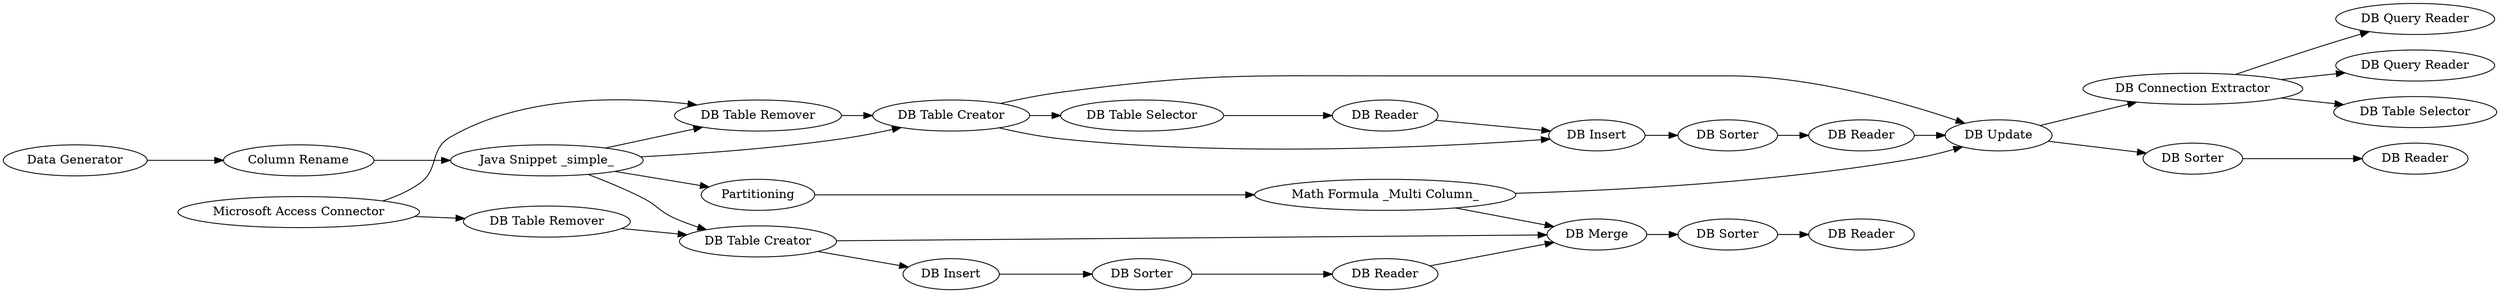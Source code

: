 digraph {
	"3605952485068070614_98" [label="DB Table Creator"]
	"3605952485068070614_103" [label="DB Table Creator"]
	"3605952485068070614_78" [label="DB Reader"]
	"3605952485068070614_102" [label="DB Query Reader"]
	"3605952485068070614_85" [label="DB Table Remover"]
	"3605952485068070614_95" [label="DB Insert"]
	"3605952485068070614_2" [label="Data Generator"]
	"3605952485068070614_76" [label="DB Update"]
	"3605952485068070614_77" [label="Java Snippet _simple_"]
	"3605952485068070614_88" [label="DB Sorter"]
	"3605952485068070614_97" [label="DB Connection Extractor"]
	"3605952485068070614_74" [label="Math Formula _Multi Column_"]
	"3605952485068070614_84" [label="DB Merge"]
	"3605952485068070614_90" [label="DB Sorter"]
	"3605952485068070614_91" [label="DB Reader"]
	"3605952485068070614_99" [label="DB Table Selector"]
	"3605952485068070614_96" [label="DB Table Selector"]
	"3605952485068070614_73" [label=Partitioning]
	"3605952485068070614_68" [label="DB Table Remover"]
	"3605952485068070614_83" [label="DB Sorter"]
	"3605952485068070614_72" [label="Column Rename"]
	"3605952485068070614_89" [label="DB Reader"]
	"3605952485068070614_82" [label="DB Sorter"]
	"3605952485068070614_79" [label="DB Reader"]
	"3605952485068070614_94" [label="DB Insert"]
	"3605952485068070614_104" [label="DB Query Reader"]
	"3605952485068070614_92" [label="Microsoft Access Connector"]
	"3605952485068070614_100" [label="DB Reader"]
	"3605952485068070614_84" -> "3605952485068070614_90"
	"3605952485068070614_98" -> "3605952485068070614_99"
	"3605952485068070614_90" -> "3605952485068070614_91"
	"3605952485068070614_98" -> "3605952485068070614_95"
	"3605952485068070614_92" -> "3605952485068070614_68"
	"3605952485068070614_97" -> "3605952485068070614_102"
	"3605952485068070614_98" -> "3605952485068070614_76"
	"3605952485068070614_2" -> "3605952485068070614_72"
	"3605952485068070614_92" -> "3605952485068070614_85"
	"3605952485068070614_77" -> "3605952485068070614_103"
	"3605952485068070614_82" -> "3605952485068070614_79"
	"3605952485068070614_74" -> "3605952485068070614_76"
	"3605952485068070614_85" -> "3605952485068070614_103"
	"3605952485068070614_103" -> "3605952485068070614_84"
	"3605952485068070614_77" -> "3605952485068070614_98"
	"3605952485068070614_89" -> "3605952485068070614_84"
	"3605952485068070614_95" -> "3605952485068070614_82"
	"3605952485068070614_94" -> "3605952485068070614_88"
	"3605952485068070614_88" -> "3605952485068070614_89"
	"3605952485068070614_97" -> "3605952485068070614_96"
	"3605952485068070614_77" -> "3605952485068070614_68"
	"3605952485068070614_99" -> "3605952485068070614_100"
	"3605952485068070614_72" -> "3605952485068070614_77"
	"3605952485068070614_83" -> "3605952485068070614_78"
	"3605952485068070614_76" -> "3605952485068070614_83"
	"3605952485068070614_79" -> "3605952485068070614_76"
	"3605952485068070614_97" -> "3605952485068070614_104"
	"3605952485068070614_68" -> "3605952485068070614_98"
	"3605952485068070614_73" -> "3605952485068070614_74"
	"3605952485068070614_76" -> "3605952485068070614_97"
	"3605952485068070614_74" -> "3605952485068070614_84"
	"3605952485068070614_77" -> "3605952485068070614_73"
	"3605952485068070614_100" -> "3605952485068070614_95"
	"3605952485068070614_103" -> "3605952485068070614_94"
	rankdir=LR
}
